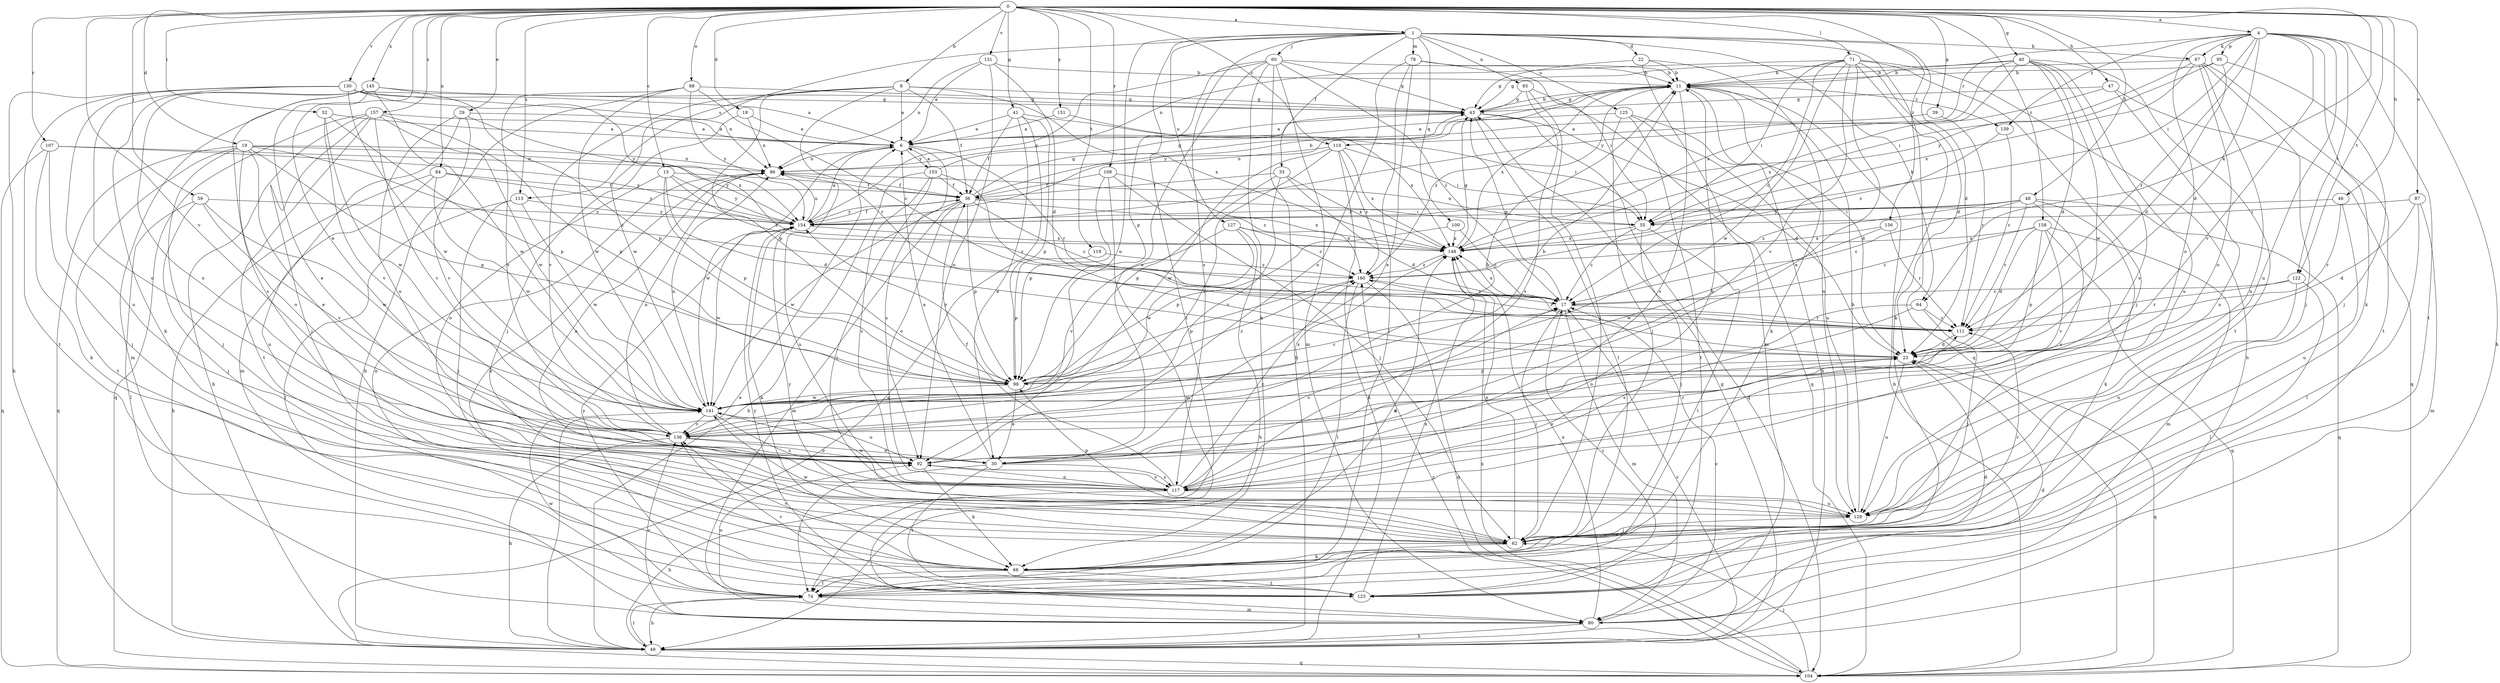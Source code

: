 strict digraph  {
0;
1;
4;
6;
8;
11;
13;
17;
18;
19;
22;
23;
29;
30;
33;
36;
39;
40;
41;
43;
46;
47;
48;
49;
52;
55;
59;
60;
62;
64;
67;
68;
71;
74;
78;
80;
84;
85;
86;
87;
88;
92;
95;
98;
100;
104;
107;
108;
110;
111;
113;
117;
119;
122;
123;
125;
127;
129;
130;
131;
136;
141;
145;
148;
151;
153;
154;
156;
157;
158;
159;
160;
0 -> 1  [label=a];
0 -> 4  [label=a];
0 -> 8  [label=b];
0 -> 13  [label=c];
0 -> 18  [label=d];
0 -> 19  [label=d];
0 -> 29  [label=e];
0 -> 30  [label=e];
0 -> 39  [label=g];
0 -> 40  [label=g];
0 -> 41  [label=g];
0 -> 46  [label=h];
0 -> 47  [label=h];
0 -> 48  [label=h];
0 -> 52  [label=i];
0 -> 59  [label=j];
0 -> 64  [label=k];
0 -> 71  [label=l];
0 -> 84  [label=n];
0 -> 87  [label=o];
0 -> 88  [label=o];
0 -> 107  [label=r];
0 -> 108  [label=r];
0 -> 110  [label=r];
0 -> 113  [label=s];
0 -> 119  [label=t];
0 -> 122  [label=t];
0 -> 130  [label=v];
0 -> 131  [label=v];
0 -> 136  [label=v];
0 -> 145  [label=x];
0 -> 151  [label=y];
0 -> 156  [label=z];
0 -> 157  [label=z];
0 -> 158  [label=z];
1 -> 22  [label=d];
1 -> 23  [label=d];
1 -> 33  [label=f];
1 -> 60  [label=j];
1 -> 64  [label=k];
1 -> 67  [label=k];
1 -> 74  [label=l];
1 -> 78  [label=m];
1 -> 85  [label=n];
1 -> 92  [label=o];
1 -> 100  [label=q];
1 -> 104  [label=q];
1 -> 113  [label=s];
1 -> 117  [label=s];
1 -> 125  [label=u];
1 -> 127  [label=u];
4 -> 23  [label=d];
4 -> 49  [label=h];
4 -> 55  [label=i];
4 -> 67  [label=k];
4 -> 68  [label=k];
4 -> 92  [label=o];
4 -> 95  [label=p];
4 -> 110  [label=r];
4 -> 111  [label=r];
4 -> 122  [label=t];
4 -> 123  [label=t];
4 -> 129  [label=u];
4 -> 136  [label=v];
4 -> 159  [label=z];
6 -> 86  [label=n];
6 -> 111  [label=r];
6 -> 117  [label=s];
6 -> 141  [label=w];
6 -> 153  [label=y];
8 -> 6  [label=a];
8 -> 36  [label=f];
8 -> 43  [label=g];
8 -> 98  [label=p];
8 -> 111  [label=r];
8 -> 136  [label=v];
8 -> 141  [label=w];
8 -> 148  [label=x];
11 -> 43  [label=g];
11 -> 49  [label=h];
11 -> 68  [label=k];
11 -> 117  [label=s];
11 -> 148  [label=x];
11 -> 154  [label=y];
11 -> 159  [label=z];
11 -> 160  [label=z];
13 -> 23  [label=d];
13 -> 36  [label=f];
13 -> 92  [label=o];
13 -> 98  [label=p];
13 -> 154  [label=y];
13 -> 160  [label=z];
17 -> 43  [label=g];
17 -> 62  [label=j];
17 -> 80  [label=m];
17 -> 111  [label=r];
17 -> 148  [label=x];
18 -> 6  [label=a];
18 -> 62  [label=j];
18 -> 86  [label=n];
19 -> 17  [label=c];
19 -> 30  [label=e];
19 -> 62  [label=j];
19 -> 86  [label=n];
19 -> 92  [label=o];
19 -> 98  [label=p];
19 -> 104  [label=q];
19 -> 123  [label=t];
19 -> 154  [label=y];
22 -> 11  [label=b];
22 -> 43  [label=g];
22 -> 80  [label=m];
22 -> 129  [label=u];
23 -> 98  [label=p];
23 -> 104  [label=q];
23 -> 117  [label=s];
23 -> 129  [label=u];
29 -> 6  [label=a];
29 -> 80  [label=m];
29 -> 92  [label=o];
29 -> 136  [label=v];
29 -> 148  [label=x];
30 -> 6  [label=a];
30 -> 74  [label=l];
30 -> 111  [label=r];
30 -> 117  [label=s];
30 -> 123  [label=t];
33 -> 23  [label=d];
33 -> 36  [label=f];
33 -> 98  [label=p];
33 -> 136  [label=v];
33 -> 148  [label=x];
36 -> 11  [label=b];
36 -> 17  [label=c];
36 -> 43  [label=g];
36 -> 55  [label=i];
36 -> 80  [label=m];
36 -> 92  [label=o];
36 -> 98  [label=p];
36 -> 141  [label=w];
36 -> 148  [label=x];
36 -> 154  [label=y];
39 -> 6  [label=a];
39 -> 111  [label=r];
40 -> 11  [label=b];
40 -> 23  [label=d];
40 -> 43  [label=g];
40 -> 117  [label=s];
40 -> 123  [label=t];
40 -> 129  [label=u];
40 -> 141  [label=w];
40 -> 148  [label=x];
40 -> 154  [label=y];
41 -> 6  [label=a];
41 -> 30  [label=e];
41 -> 36  [label=f];
41 -> 55  [label=i];
41 -> 98  [label=p];
41 -> 104  [label=q];
43 -> 6  [label=a];
43 -> 11  [label=b];
43 -> 23  [label=d];
43 -> 74  [label=l];
43 -> 104  [label=q];
46 -> 111  [label=r];
46 -> 129  [label=u];
46 -> 154  [label=y];
47 -> 43  [label=g];
47 -> 104  [label=q];
47 -> 129  [label=u];
47 -> 148  [label=x];
48 -> 17  [label=c];
48 -> 55  [label=i];
48 -> 68  [label=k];
48 -> 104  [label=q];
48 -> 111  [label=r];
48 -> 117  [label=s];
48 -> 154  [label=y];
48 -> 160  [label=z];
49 -> 6  [label=a];
49 -> 17  [label=c];
49 -> 43  [label=g];
49 -> 74  [label=l];
49 -> 104  [label=q];
52 -> 6  [label=a];
52 -> 98  [label=p];
52 -> 136  [label=v];
52 -> 141  [label=w];
55 -> 17  [label=c];
55 -> 62  [label=j];
55 -> 74  [label=l];
55 -> 86  [label=n];
55 -> 148  [label=x];
59 -> 62  [label=j];
59 -> 74  [label=l];
59 -> 136  [label=v];
59 -> 141  [label=w];
59 -> 154  [label=y];
60 -> 11  [label=b];
60 -> 17  [label=c];
60 -> 30  [label=e];
60 -> 43  [label=g];
60 -> 49  [label=h];
60 -> 68  [label=k];
60 -> 80  [label=m];
60 -> 98  [label=p];
60 -> 154  [label=y];
62 -> 68  [label=k];
62 -> 111  [label=r];
62 -> 141  [label=w];
62 -> 148  [label=x];
62 -> 154  [label=y];
64 -> 62  [label=j];
64 -> 92  [label=o];
64 -> 111  [label=r];
64 -> 117  [label=s];
67 -> 11  [label=b];
67 -> 55  [label=i];
67 -> 62  [label=j];
67 -> 92  [label=o];
67 -> 123  [label=t];
67 -> 129  [label=u];
67 -> 148  [label=x];
68 -> 74  [label=l];
68 -> 86  [label=n];
68 -> 123  [label=t];
68 -> 136  [label=v];
68 -> 148  [label=x];
71 -> 11  [label=b];
71 -> 17  [label=c];
71 -> 23  [label=d];
71 -> 30  [label=e];
71 -> 49  [label=h];
71 -> 55  [label=i];
71 -> 62  [label=j];
71 -> 68  [label=k];
71 -> 86  [label=n];
71 -> 136  [label=v];
71 -> 141  [label=w];
74 -> 49  [label=h];
74 -> 80  [label=m];
74 -> 92  [label=o];
74 -> 141  [label=w];
74 -> 154  [label=y];
78 -> 11  [label=b];
78 -> 30  [label=e];
78 -> 55  [label=i];
78 -> 74  [label=l];
78 -> 92  [label=o];
80 -> 17  [label=c];
80 -> 23  [label=d];
80 -> 49  [label=h];
80 -> 136  [label=v];
80 -> 148  [label=x];
84 -> 36  [label=f];
84 -> 49  [label=h];
84 -> 129  [label=u];
84 -> 141  [label=w];
84 -> 154  [label=y];
85 -> 43  [label=g];
85 -> 62  [label=j];
85 -> 104  [label=q];
85 -> 117  [label=s];
86 -> 36  [label=f];
86 -> 68  [label=k];
86 -> 129  [label=u];
87 -> 23  [label=d];
87 -> 55  [label=i];
87 -> 74  [label=l];
87 -> 80  [label=m];
88 -> 17  [label=c];
88 -> 43  [label=g];
88 -> 49  [label=h];
88 -> 136  [label=v];
88 -> 141  [label=w];
88 -> 154  [label=y];
92 -> 23  [label=d];
92 -> 68  [label=k];
92 -> 117  [label=s];
95 -> 11  [label=b];
95 -> 23  [label=d];
95 -> 62  [label=j];
95 -> 154  [label=y];
98 -> 17  [label=c];
98 -> 30  [label=e];
98 -> 141  [label=w];
98 -> 154  [label=y];
98 -> 160  [label=z];
100 -> 17  [label=c];
100 -> 98  [label=p];
100 -> 148  [label=x];
104 -> 11  [label=b];
104 -> 62  [label=j];
104 -> 148  [label=x];
104 -> 160  [label=z];
107 -> 62  [label=j];
107 -> 68  [label=k];
107 -> 86  [label=n];
107 -> 104  [label=q];
107 -> 154  [label=y];
108 -> 36  [label=f];
108 -> 62  [label=j];
108 -> 80  [label=m];
108 -> 98  [label=p];
108 -> 160  [label=z];
110 -> 49  [label=h];
110 -> 55  [label=i];
110 -> 86  [label=n];
110 -> 136  [label=v];
110 -> 141  [label=w];
110 -> 148  [label=x];
110 -> 160  [label=z];
111 -> 23  [label=d];
111 -> 160  [label=z];
113 -> 62  [label=j];
113 -> 74  [label=l];
113 -> 141  [label=w];
113 -> 154  [label=y];
117 -> 11  [label=b];
117 -> 17  [label=c];
117 -> 36  [label=f];
117 -> 49  [label=h];
117 -> 86  [label=n];
117 -> 92  [label=o];
117 -> 129  [label=u];
117 -> 141  [label=w];
117 -> 160  [label=z];
119 -> 98  [label=p];
119 -> 160  [label=z];
122 -> 17  [label=c];
122 -> 74  [label=l];
122 -> 111  [label=r];
122 -> 129  [label=u];
123 -> 17  [label=c];
123 -> 23  [label=d];
123 -> 136  [label=v];
123 -> 148  [label=x];
123 -> 154  [label=y];
125 -> 6  [label=a];
125 -> 23  [label=d];
125 -> 62  [label=j];
125 -> 123  [label=t];
125 -> 129  [label=u];
127 -> 49  [label=h];
127 -> 136  [label=v];
127 -> 141  [label=w];
127 -> 148  [label=x];
127 -> 160  [label=z];
129 -> 11  [label=b];
129 -> 62  [label=j];
129 -> 98  [label=p];
130 -> 6  [label=a];
130 -> 43  [label=g];
130 -> 49  [label=h];
130 -> 86  [label=n];
130 -> 92  [label=o];
130 -> 123  [label=t];
130 -> 129  [label=u];
130 -> 141  [label=w];
130 -> 154  [label=y];
131 -> 6  [label=a];
131 -> 11  [label=b];
131 -> 23  [label=d];
131 -> 86  [label=n];
131 -> 92  [label=o];
136 -> 11  [label=b];
136 -> 30  [label=e];
136 -> 49  [label=h];
136 -> 86  [label=n];
136 -> 92  [label=o];
136 -> 148  [label=x];
141 -> 11  [label=b];
141 -> 86  [label=n];
141 -> 92  [label=o];
141 -> 117  [label=s];
141 -> 136  [label=v];
145 -> 30  [label=e];
145 -> 43  [label=g];
145 -> 68  [label=k];
145 -> 80  [label=m];
145 -> 92  [label=o];
145 -> 98  [label=p];
145 -> 117  [label=s];
145 -> 141  [label=w];
148 -> 43  [label=g];
148 -> 160  [label=z];
151 -> 6  [label=a];
151 -> 148  [label=x];
153 -> 6  [label=a];
153 -> 36  [label=f];
153 -> 43  [label=g];
153 -> 49  [label=h];
153 -> 62  [label=j];
153 -> 111  [label=r];
153 -> 117  [label=s];
154 -> 6  [label=a];
154 -> 36  [label=f];
154 -> 68  [label=k];
154 -> 86  [label=n];
154 -> 141  [label=w];
154 -> 148  [label=x];
156 -> 111  [label=r];
156 -> 141  [label=w];
156 -> 148  [label=x];
157 -> 6  [label=a];
157 -> 49  [label=h];
157 -> 62  [label=j];
157 -> 98  [label=p];
157 -> 104  [label=q];
157 -> 123  [label=t];
157 -> 136  [label=v];
157 -> 141  [label=w];
158 -> 17  [label=c];
158 -> 23  [label=d];
158 -> 80  [label=m];
158 -> 98  [label=p];
158 -> 104  [label=q];
158 -> 136  [label=v];
158 -> 148  [label=x];
159 -> 111  [label=r];
159 -> 160  [label=z];
160 -> 17  [label=c];
160 -> 74  [label=l];
160 -> 98  [label=p];
160 -> 104  [label=q];
}
